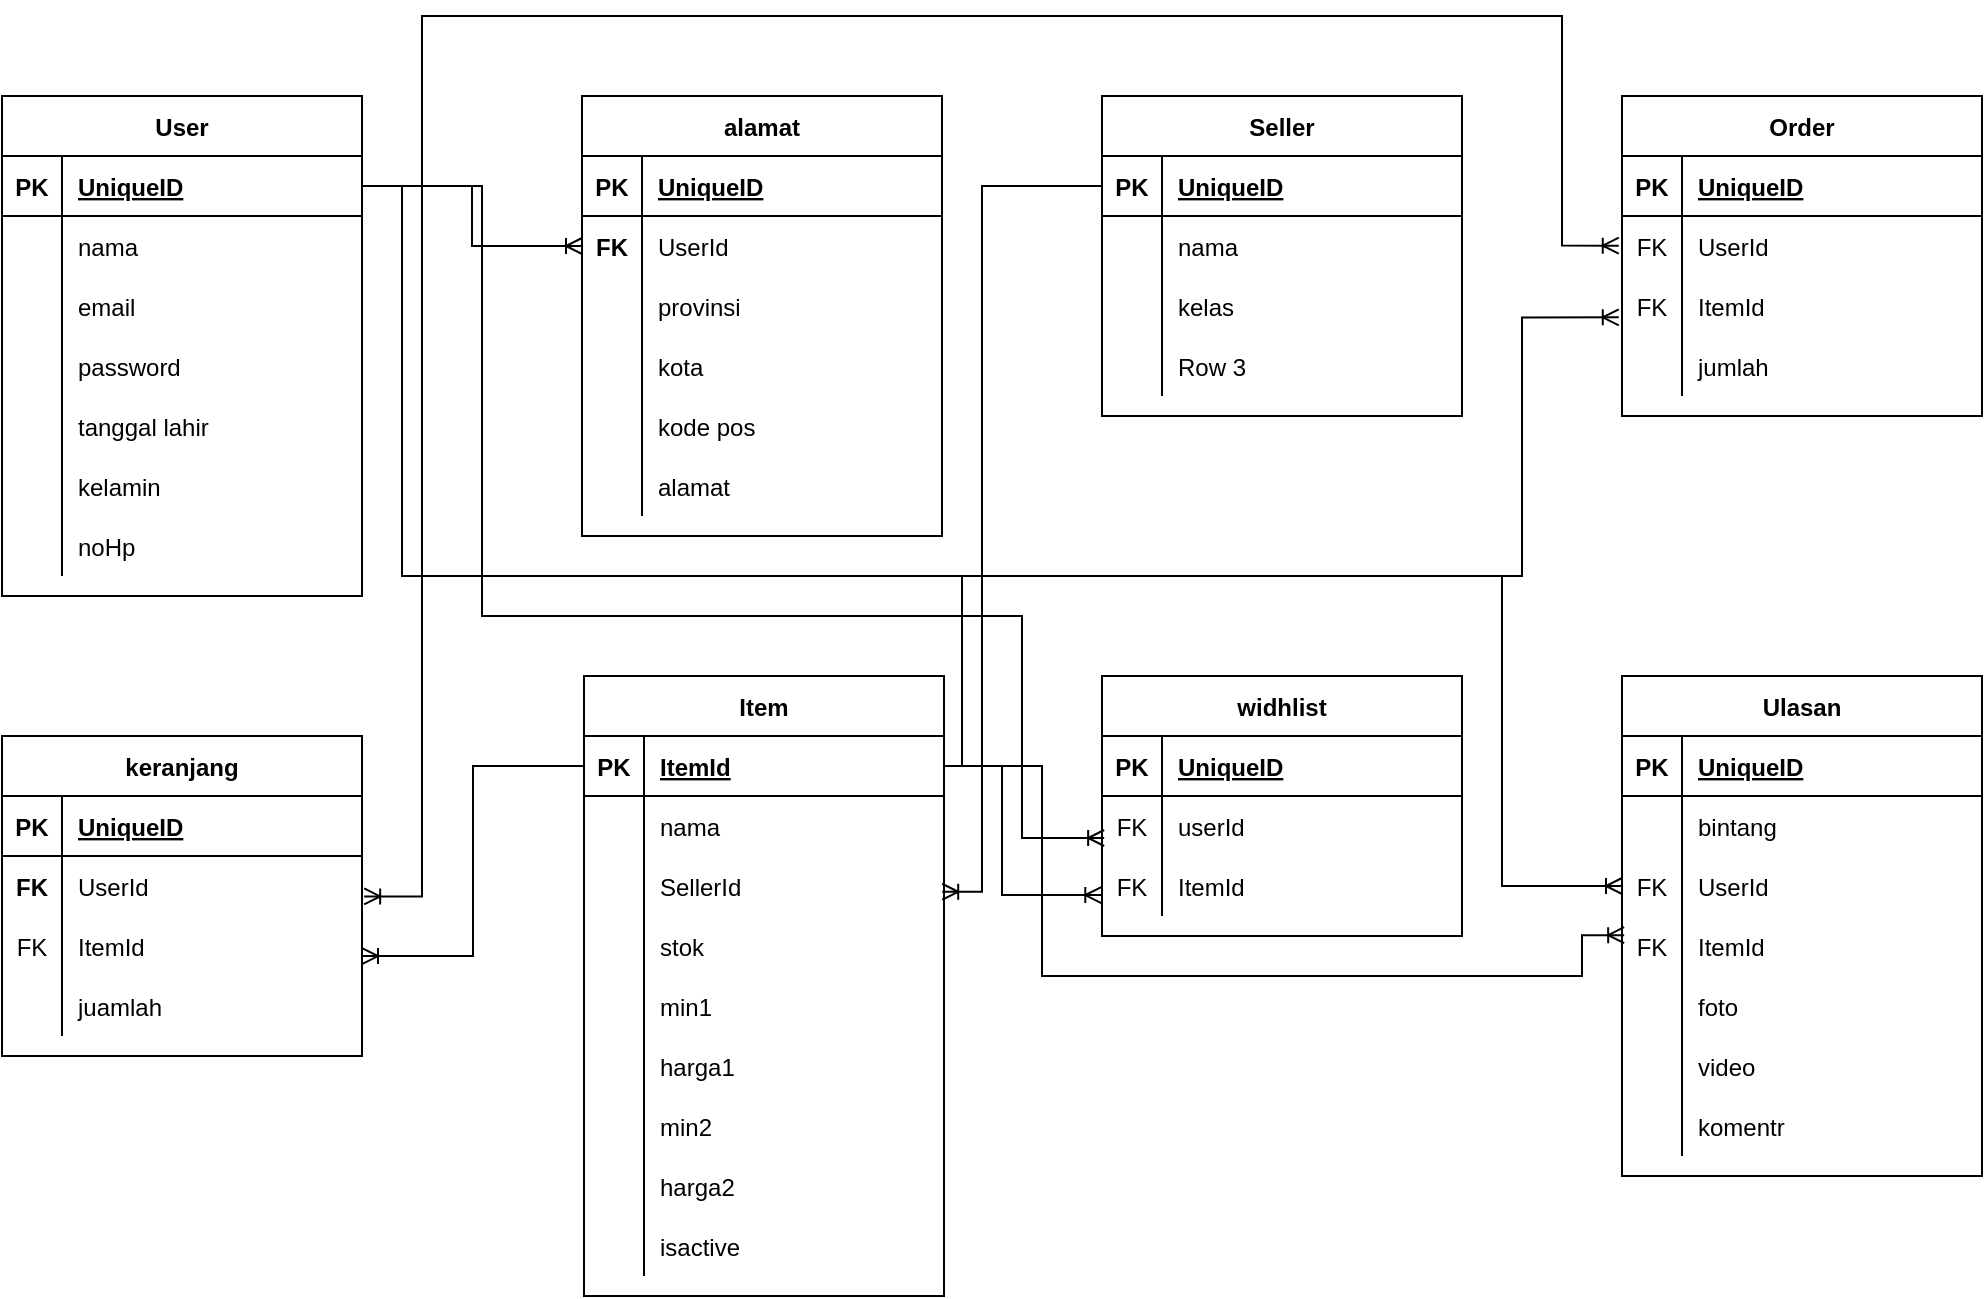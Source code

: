 <mxfile version="20.3.0" type="device"><diagram id="0Sbf7Yeo-LTjAAOdyFxL" name="erd"><mxGraphModel dx="362" dy="227" grid="1" gridSize="10" guides="1" tooltips="1" connect="1" arrows="1" fold="1" page="1" pageScale="1" pageWidth="850" pageHeight="1100" math="0" shadow="0"><root><mxCell id="0"/><mxCell id="1" parent="0"/><mxCell id="ZGjR-Utl1xw147DLXbW1-1" value="User" style="shape=table;startSize=30;container=1;collapsible=1;childLayout=tableLayout;fixedRows=1;rowLines=0;fontStyle=1;align=center;resizeLast=1;" vertex="1" parent="1"><mxGeometry x="150" y="130" width="180" height="250" as="geometry"/></mxCell><mxCell id="ZGjR-Utl1xw147DLXbW1-2" value="" style="shape=tableRow;horizontal=0;startSize=0;swimlaneHead=0;swimlaneBody=0;fillColor=none;collapsible=0;dropTarget=0;points=[[0,0.5],[1,0.5]];portConstraint=eastwest;top=0;left=0;right=0;bottom=1;" vertex="1" parent="ZGjR-Utl1xw147DLXbW1-1"><mxGeometry y="30" width="180" height="30" as="geometry"/></mxCell><mxCell id="ZGjR-Utl1xw147DLXbW1-3" value="PK" style="shape=partialRectangle;connectable=0;fillColor=none;top=0;left=0;bottom=0;right=0;fontStyle=1;overflow=hidden;" vertex="1" parent="ZGjR-Utl1xw147DLXbW1-2"><mxGeometry width="30" height="30" as="geometry"><mxRectangle width="30" height="30" as="alternateBounds"/></mxGeometry></mxCell><mxCell id="ZGjR-Utl1xw147DLXbW1-4" value="UniqueID" style="shape=partialRectangle;connectable=0;fillColor=none;top=0;left=0;bottom=0;right=0;align=left;spacingLeft=6;fontStyle=5;overflow=hidden;" vertex="1" parent="ZGjR-Utl1xw147DLXbW1-2"><mxGeometry x="30" width="150" height="30" as="geometry"><mxRectangle width="150" height="30" as="alternateBounds"/></mxGeometry></mxCell><mxCell id="ZGjR-Utl1xw147DLXbW1-5" value="" style="shape=tableRow;horizontal=0;startSize=0;swimlaneHead=0;swimlaneBody=0;fillColor=none;collapsible=0;dropTarget=0;points=[[0,0.5],[1,0.5]];portConstraint=eastwest;top=0;left=0;right=0;bottom=0;" vertex="1" parent="ZGjR-Utl1xw147DLXbW1-1"><mxGeometry y="60" width="180" height="30" as="geometry"/></mxCell><mxCell id="ZGjR-Utl1xw147DLXbW1-6" value="" style="shape=partialRectangle;connectable=0;fillColor=none;top=0;left=0;bottom=0;right=0;editable=1;overflow=hidden;" vertex="1" parent="ZGjR-Utl1xw147DLXbW1-5"><mxGeometry width="30" height="30" as="geometry"><mxRectangle width="30" height="30" as="alternateBounds"/></mxGeometry></mxCell><mxCell id="ZGjR-Utl1xw147DLXbW1-7" value="nama" style="shape=partialRectangle;connectable=0;fillColor=none;top=0;left=0;bottom=0;right=0;align=left;spacingLeft=6;overflow=hidden;" vertex="1" parent="ZGjR-Utl1xw147DLXbW1-5"><mxGeometry x="30" width="150" height="30" as="geometry"><mxRectangle width="150" height="30" as="alternateBounds"/></mxGeometry></mxCell><mxCell id="ZGjR-Utl1xw147DLXbW1-8" value="" style="shape=tableRow;horizontal=0;startSize=0;swimlaneHead=0;swimlaneBody=0;fillColor=none;collapsible=0;dropTarget=0;points=[[0,0.5],[1,0.5]];portConstraint=eastwest;top=0;left=0;right=0;bottom=0;" vertex="1" parent="ZGjR-Utl1xw147DLXbW1-1"><mxGeometry y="90" width="180" height="30" as="geometry"/></mxCell><mxCell id="ZGjR-Utl1xw147DLXbW1-9" value="" style="shape=partialRectangle;connectable=0;fillColor=none;top=0;left=0;bottom=0;right=0;editable=1;overflow=hidden;" vertex="1" parent="ZGjR-Utl1xw147DLXbW1-8"><mxGeometry width="30" height="30" as="geometry"><mxRectangle width="30" height="30" as="alternateBounds"/></mxGeometry></mxCell><mxCell id="ZGjR-Utl1xw147DLXbW1-10" value="email" style="shape=partialRectangle;connectable=0;fillColor=none;top=0;left=0;bottom=0;right=0;align=left;spacingLeft=6;overflow=hidden;" vertex="1" parent="ZGjR-Utl1xw147DLXbW1-8"><mxGeometry x="30" width="150" height="30" as="geometry"><mxRectangle width="150" height="30" as="alternateBounds"/></mxGeometry></mxCell><mxCell id="ZGjR-Utl1xw147DLXbW1-11" value="" style="shape=tableRow;horizontal=0;startSize=0;swimlaneHead=0;swimlaneBody=0;fillColor=none;collapsible=0;dropTarget=0;points=[[0,0.5],[1,0.5]];portConstraint=eastwest;top=0;left=0;right=0;bottom=0;" vertex="1" parent="ZGjR-Utl1xw147DLXbW1-1"><mxGeometry y="120" width="180" height="30" as="geometry"/></mxCell><mxCell id="ZGjR-Utl1xw147DLXbW1-12" value="" style="shape=partialRectangle;connectable=0;fillColor=none;top=0;left=0;bottom=0;right=0;editable=1;overflow=hidden;" vertex="1" parent="ZGjR-Utl1xw147DLXbW1-11"><mxGeometry width="30" height="30" as="geometry"><mxRectangle width="30" height="30" as="alternateBounds"/></mxGeometry></mxCell><mxCell id="ZGjR-Utl1xw147DLXbW1-13" value="password" style="shape=partialRectangle;connectable=0;fillColor=none;top=0;left=0;bottom=0;right=0;align=left;spacingLeft=6;overflow=hidden;" vertex="1" parent="ZGjR-Utl1xw147DLXbW1-11"><mxGeometry x="30" width="150" height="30" as="geometry"><mxRectangle width="150" height="30" as="alternateBounds"/></mxGeometry></mxCell><mxCell id="ZGjR-Utl1xw147DLXbW1-18" value="" style="shape=tableRow;horizontal=0;startSize=0;swimlaneHead=0;swimlaneBody=0;fillColor=none;collapsible=0;dropTarget=0;points=[[0,0.5],[1,0.5]];portConstraint=eastwest;top=0;left=0;right=0;bottom=0;" vertex="1" parent="ZGjR-Utl1xw147DLXbW1-1"><mxGeometry y="150" width="180" height="30" as="geometry"/></mxCell><mxCell id="ZGjR-Utl1xw147DLXbW1-19" value="" style="shape=partialRectangle;connectable=0;fillColor=none;top=0;left=0;bottom=0;right=0;editable=1;overflow=hidden;" vertex="1" parent="ZGjR-Utl1xw147DLXbW1-18"><mxGeometry width="30" height="30" as="geometry"><mxRectangle width="30" height="30" as="alternateBounds"/></mxGeometry></mxCell><mxCell id="ZGjR-Utl1xw147DLXbW1-20" value="tanggal lahir" style="shape=partialRectangle;connectable=0;fillColor=none;top=0;left=0;bottom=0;right=0;align=left;spacingLeft=6;overflow=hidden;" vertex="1" parent="ZGjR-Utl1xw147DLXbW1-18"><mxGeometry x="30" width="150" height="30" as="geometry"><mxRectangle width="150" height="30" as="alternateBounds"/></mxGeometry></mxCell><mxCell id="ZGjR-Utl1xw147DLXbW1-33" value="" style="shape=tableRow;horizontal=0;startSize=0;swimlaneHead=0;swimlaneBody=0;fillColor=none;collapsible=0;dropTarget=0;points=[[0,0.5],[1,0.5]];portConstraint=eastwest;top=0;left=0;right=0;bottom=0;" vertex="1" parent="ZGjR-Utl1xw147DLXbW1-1"><mxGeometry y="180" width="180" height="30" as="geometry"/></mxCell><mxCell id="ZGjR-Utl1xw147DLXbW1-34" value="" style="shape=partialRectangle;connectable=0;fillColor=none;top=0;left=0;bottom=0;right=0;editable=1;overflow=hidden;" vertex="1" parent="ZGjR-Utl1xw147DLXbW1-33"><mxGeometry width="30" height="30" as="geometry"><mxRectangle width="30" height="30" as="alternateBounds"/></mxGeometry></mxCell><mxCell id="ZGjR-Utl1xw147DLXbW1-35" value="kelamin" style="shape=partialRectangle;connectable=0;fillColor=none;top=0;left=0;bottom=0;right=0;align=left;spacingLeft=6;overflow=hidden;" vertex="1" parent="ZGjR-Utl1xw147DLXbW1-33"><mxGeometry x="30" width="150" height="30" as="geometry"><mxRectangle width="150" height="30" as="alternateBounds"/></mxGeometry></mxCell><mxCell id="ZGjR-Utl1xw147DLXbW1-36" value="" style="shape=tableRow;horizontal=0;startSize=0;swimlaneHead=0;swimlaneBody=0;fillColor=none;collapsible=0;dropTarget=0;points=[[0,0.5],[1,0.5]];portConstraint=eastwest;top=0;left=0;right=0;bottom=0;" vertex="1" parent="ZGjR-Utl1xw147DLXbW1-1"><mxGeometry y="210" width="180" height="30" as="geometry"/></mxCell><mxCell id="ZGjR-Utl1xw147DLXbW1-37" value="" style="shape=partialRectangle;connectable=0;fillColor=none;top=0;left=0;bottom=0;right=0;editable=1;overflow=hidden;" vertex="1" parent="ZGjR-Utl1xw147DLXbW1-36"><mxGeometry width="30" height="30" as="geometry"><mxRectangle width="30" height="30" as="alternateBounds"/></mxGeometry></mxCell><mxCell id="ZGjR-Utl1xw147DLXbW1-38" value="noHp" style="shape=partialRectangle;connectable=0;fillColor=none;top=0;left=0;bottom=0;right=0;align=left;spacingLeft=6;overflow=hidden;" vertex="1" parent="ZGjR-Utl1xw147DLXbW1-36"><mxGeometry x="30" width="150" height="30" as="geometry"><mxRectangle width="150" height="30" as="alternateBounds"/></mxGeometry></mxCell><mxCell id="ZGjR-Utl1xw147DLXbW1-39" value="alamat" style="shape=table;startSize=30;container=1;collapsible=1;childLayout=tableLayout;fixedRows=1;rowLines=0;fontStyle=1;align=center;resizeLast=1;" vertex="1" parent="1"><mxGeometry x="440" y="130" width="180" height="220" as="geometry"/></mxCell><mxCell id="ZGjR-Utl1xw147DLXbW1-40" value="" style="shape=tableRow;horizontal=0;startSize=0;swimlaneHead=0;swimlaneBody=0;fillColor=none;collapsible=0;dropTarget=0;points=[[0,0.5],[1,0.5]];portConstraint=eastwest;top=0;left=0;right=0;bottom=1;" vertex="1" parent="ZGjR-Utl1xw147DLXbW1-39"><mxGeometry y="30" width="180" height="30" as="geometry"/></mxCell><mxCell id="ZGjR-Utl1xw147DLXbW1-41" value="PK" style="shape=partialRectangle;connectable=0;fillColor=none;top=0;left=0;bottom=0;right=0;fontStyle=1;overflow=hidden;" vertex="1" parent="ZGjR-Utl1xw147DLXbW1-40"><mxGeometry width="30" height="30" as="geometry"><mxRectangle width="30" height="30" as="alternateBounds"/></mxGeometry></mxCell><mxCell id="ZGjR-Utl1xw147DLXbW1-42" value="UniqueID" style="shape=partialRectangle;connectable=0;fillColor=none;top=0;left=0;bottom=0;right=0;align=left;spacingLeft=6;fontStyle=5;overflow=hidden;" vertex="1" parent="ZGjR-Utl1xw147DLXbW1-40"><mxGeometry x="30" width="150" height="30" as="geometry"><mxRectangle width="150" height="30" as="alternateBounds"/></mxGeometry></mxCell><mxCell id="ZGjR-Utl1xw147DLXbW1-43" value="" style="shape=tableRow;horizontal=0;startSize=0;swimlaneHead=0;swimlaneBody=0;fillColor=none;collapsible=0;dropTarget=0;points=[[0,0.5],[1,0.5]];portConstraint=eastwest;top=0;left=0;right=0;bottom=0;" vertex="1" parent="ZGjR-Utl1xw147DLXbW1-39"><mxGeometry y="60" width="180" height="30" as="geometry"/></mxCell><mxCell id="ZGjR-Utl1xw147DLXbW1-44" value="FK" style="shape=partialRectangle;connectable=0;fillColor=none;top=0;left=0;bottom=0;right=0;editable=1;overflow=hidden;fontStyle=1" vertex="1" parent="ZGjR-Utl1xw147DLXbW1-43"><mxGeometry width="30" height="30" as="geometry"><mxRectangle width="30" height="30" as="alternateBounds"/></mxGeometry></mxCell><mxCell id="ZGjR-Utl1xw147DLXbW1-45" value="UserId" style="shape=partialRectangle;connectable=0;fillColor=none;top=0;left=0;bottom=0;right=0;align=left;spacingLeft=6;overflow=hidden;" vertex="1" parent="ZGjR-Utl1xw147DLXbW1-43"><mxGeometry x="30" width="150" height="30" as="geometry"><mxRectangle width="150" height="30" as="alternateBounds"/></mxGeometry></mxCell><mxCell id="ZGjR-Utl1xw147DLXbW1-46" value="" style="shape=tableRow;horizontal=0;startSize=0;swimlaneHead=0;swimlaneBody=0;fillColor=none;collapsible=0;dropTarget=0;points=[[0,0.5],[1,0.5]];portConstraint=eastwest;top=0;left=0;right=0;bottom=0;" vertex="1" parent="ZGjR-Utl1xw147DLXbW1-39"><mxGeometry y="90" width="180" height="30" as="geometry"/></mxCell><mxCell id="ZGjR-Utl1xw147DLXbW1-47" value="" style="shape=partialRectangle;connectable=0;fillColor=none;top=0;left=0;bottom=0;right=0;editable=1;overflow=hidden;" vertex="1" parent="ZGjR-Utl1xw147DLXbW1-46"><mxGeometry width="30" height="30" as="geometry"><mxRectangle width="30" height="30" as="alternateBounds"/></mxGeometry></mxCell><mxCell id="ZGjR-Utl1xw147DLXbW1-48" value="provinsi" style="shape=partialRectangle;connectable=0;fillColor=none;top=0;left=0;bottom=0;right=0;align=left;spacingLeft=6;overflow=hidden;" vertex="1" parent="ZGjR-Utl1xw147DLXbW1-46"><mxGeometry x="30" width="150" height="30" as="geometry"><mxRectangle width="150" height="30" as="alternateBounds"/></mxGeometry></mxCell><mxCell id="ZGjR-Utl1xw147DLXbW1-49" value="" style="shape=tableRow;horizontal=0;startSize=0;swimlaneHead=0;swimlaneBody=0;fillColor=none;collapsible=0;dropTarget=0;points=[[0,0.5],[1,0.5]];portConstraint=eastwest;top=0;left=0;right=0;bottom=0;" vertex="1" parent="ZGjR-Utl1xw147DLXbW1-39"><mxGeometry y="120" width="180" height="30" as="geometry"/></mxCell><mxCell id="ZGjR-Utl1xw147DLXbW1-50" value="" style="shape=partialRectangle;connectable=0;fillColor=none;top=0;left=0;bottom=0;right=0;editable=1;overflow=hidden;" vertex="1" parent="ZGjR-Utl1xw147DLXbW1-49"><mxGeometry width="30" height="30" as="geometry"><mxRectangle width="30" height="30" as="alternateBounds"/></mxGeometry></mxCell><mxCell id="ZGjR-Utl1xw147DLXbW1-51" value="kota" style="shape=partialRectangle;connectable=0;fillColor=none;top=0;left=0;bottom=0;right=0;align=left;spacingLeft=6;overflow=hidden;" vertex="1" parent="ZGjR-Utl1xw147DLXbW1-49"><mxGeometry x="30" width="150" height="30" as="geometry"><mxRectangle width="150" height="30" as="alternateBounds"/></mxGeometry></mxCell><mxCell id="ZGjR-Utl1xw147DLXbW1-66" value="" style="shape=tableRow;horizontal=0;startSize=0;swimlaneHead=0;swimlaneBody=0;fillColor=none;collapsible=0;dropTarget=0;points=[[0,0.5],[1,0.5]];portConstraint=eastwest;top=0;left=0;right=0;bottom=0;" vertex="1" parent="ZGjR-Utl1xw147DLXbW1-39"><mxGeometry y="150" width="180" height="30" as="geometry"/></mxCell><mxCell id="ZGjR-Utl1xw147DLXbW1-67" value="" style="shape=partialRectangle;connectable=0;fillColor=none;top=0;left=0;bottom=0;right=0;editable=1;overflow=hidden;" vertex="1" parent="ZGjR-Utl1xw147DLXbW1-66"><mxGeometry width="30" height="30" as="geometry"><mxRectangle width="30" height="30" as="alternateBounds"/></mxGeometry></mxCell><mxCell id="ZGjR-Utl1xw147DLXbW1-68" value="kode pos" style="shape=partialRectangle;connectable=0;fillColor=none;top=0;left=0;bottom=0;right=0;align=left;spacingLeft=6;overflow=hidden;" vertex="1" parent="ZGjR-Utl1xw147DLXbW1-66"><mxGeometry x="30" width="150" height="30" as="geometry"><mxRectangle width="150" height="30" as="alternateBounds"/></mxGeometry></mxCell><mxCell id="ZGjR-Utl1xw147DLXbW1-69" value="" style="shape=tableRow;horizontal=0;startSize=0;swimlaneHead=0;swimlaneBody=0;fillColor=none;collapsible=0;dropTarget=0;points=[[0,0.5],[1,0.5]];portConstraint=eastwest;top=0;left=0;right=0;bottom=0;" vertex="1" parent="ZGjR-Utl1xw147DLXbW1-39"><mxGeometry y="180" width="180" height="30" as="geometry"/></mxCell><mxCell id="ZGjR-Utl1xw147DLXbW1-70" value="" style="shape=partialRectangle;connectable=0;fillColor=none;top=0;left=0;bottom=0;right=0;editable=1;overflow=hidden;" vertex="1" parent="ZGjR-Utl1xw147DLXbW1-69"><mxGeometry width="30" height="30" as="geometry"><mxRectangle width="30" height="30" as="alternateBounds"/></mxGeometry></mxCell><mxCell id="ZGjR-Utl1xw147DLXbW1-71" value="alamat" style="shape=partialRectangle;connectable=0;fillColor=none;top=0;left=0;bottom=0;right=0;align=left;spacingLeft=6;overflow=hidden;" vertex="1" parent="ZGjR-Utl1xw147DLXbW1-69"><mxGeometry x="30" width="150" height="30" as="geometry"><mxRectangle width="150" height="30" as="alternateBounds"/></mxGeometry></mxCell><mxCell id="ZGjR-Utl1xw147DLXbW1-52" style="edgeStyle=orthogonalEdgeStyle;rounded=0;orthogonalLoop=1;jettySize=auto;html=1;entryX=0;entryY=0.5;entryDx=0;entryDy=0;endArrow=ERoneToMany;endFill=0;" edge="1" parent="1" source="ZGjR-Utl1xw147DLXbW1-2" target="ZGjR-Utl1xw147DLXbW1-43"><mxGeometry relative="1" as="geometry"/></mxCell><mxCell id="ZGjR-Utl1xw147DLXbW1-72" value="keranjang" style="shape=table;startSize=30;container=1;collapsible=1;childLayout=tableLayout;fixedRows=1;rowLines=0;fontStyle=1;align=center;resizeLast=1;" vertex="1" parent="1"><mxGeometry x="150" y="450" width="180" height="160" as="geometry"/></mxCell><mxCell id="ZGjR-Utl1xw147DLXbW1-73" value="" style="shape=tableRow;horizontal=0;startSize=0;swimlaneHead=0;swimlaneBody=0;fillColor=none;collapsible=0;dropTarget=0;points=[[0,0.5],[1,0.5]];portConstraint=eastwest;top=0;left=0;right=0;bottom=1;" vertex="1" parent="ZGjR-Utl1xw147DLXbW1-72"><mxGeometry y="30" width="180" height="30" as="geometry"/></mxCell><mxCell id="ZGjR-Utl1xw147DLXbW1-74" value="PK" style="shape=partialRectangle;connectable=0;fillColor=none;top=0;left=0;bottom=0;right=0;fontStyle=1;overflow=hidden;" vertex="1" parent="ZGjR-Utl1xw147DLXbW1-73"><mxGeometry width="30" height="30" as="geometry"><mxRectangle width="30" height="30" as="alternateBounds"/></mxGeometry></mxCell><mxCell id="ZGjR-Utl1xw147DLXbW1-75" value="UniqueID" style="shape=partialRectangle;connectable=0;fillColor=none;top=0;left=0;bottom=0;right=0;align=left;spacingLeft=6;fontStyle=5;overflow=hidden;" vertex="1" parent="ZGjR-Utl1xw147DLXbW1-73"><mxGeometry x="30" width="150" height="30" as="geometry"><mxRectangle width="150" height="30" as="alternateBounds"/></mxGeometry></mxCell><mxCell id="ZGjR-Utl1xw147DLXbW1-76" value="" style="shape=tableRow;horizontal=0;startSize=0;swimlaneHead=0;swimlaneBody=0;fillColor=none;collapsible=0;dropTarget=0;points=[[0,0.5],[1,0.5]];portConstraint=eastwest;top=0;left=0;right=0;bottom=0;" vertex="1" parent="ZGjR-Utl1xw147DLXbW1-72"><mxGeometry y="60" width="180" height="30" as="geometry"/></mxCell><mxCell id="ZGjR-Utl1xw147DLXbW1-77" value="FK" style="shape=partialRectangle;connectable=0;fillColor=none;top=0;left=0;bottom=0;right=0;editable=1;overflow=hidden;fontStyle=1" vertex="1" parent="ZGjR-Utl1xw147DLXbW1-76"><mxGeometry width="30" height="30" as="geometry"><mxRectangle width="30" height="30" as="alternateBounds"/></mxGeometry></mxCell><mxCell id="ZGjR-Utl1xw147DLXbW1-78" value="UserId" style="shape=partialRectangle;connectable=0;fillColor=none;top=0;left=0;bottom=0;right=0;align=left;spacingLeft=6;overflow=hidden;" vertex="1" parent="ZGjR-Utl1xw147DLXbW1-76"><mxGeometry x="30" width="150" height="30" as="geometry"><mxRectangle width="150" height="30" as="alternateBounds"/></mxGeometry></mxCell><mxCell id="ZGjR-Utl1xw147DLXbW1-79" value="" style="shape=tableRow;horizontal=0;startSize=0;swimlaneHead=0;swimlaneBody=0;fillColor=none;collapsible=0;dropTarget=0;points=[[0,0.5],[1,0.5]];portConstraint=eastwest;top=0;left=0;right=0;bottom=0;" vertex="1" parent="ZGjR-Utl1xw147DLXbW1-72"><mxGeometry y="90" width="180" height="30" as="geometry"/></mxCell><mxCell id="ZGjR-Utl1xw147DLXbW1-80" value="FK" style="shape=partialRectangle;connectable=0;fillColor=none;top=0;left=0;bottom=0;right=0;editable=1;overflow=hidden;" vertex="1" parent="ZGjR-Utl1xw147DLXbW1-79"><mxGeometry width="30" height="30" as="geometry"><mxRectangle width="30" height="30" as="alternateBounds"/></mxGeometry></mxCell><mxCell id="ZGjR-Utl1xw147DLXbW1-81" value="ItemId" style="shape=partialRectangle;connectable=0;fillColor=none;top=0;left=0;bottom=0;right=0;align=left;spacingLeft=6;overflow=hidden;" vertex="1" parent="ZGjR-Utl1xw147DLXbW1-79"><mxGeometry x="30" width="150" height="30" as="geometry"><mxRectangle width="150" height="30" as="alternateBounds"/></mxGeometry></mxCell><mxCell id="ZGjR-Utl1xw147DLXbW1-82" value="" style="shape=tableRow;horizontal=0;startSize=0;swimlaneHead=0;swimlaneBody=0;fillColor=none;collapsible=0;dropTarget=0;points=[[0,0.5],[1,0.5]];portConstraint=eastwest;top=0;left=0;right=0;bottom=0;" vertex="1" parent="ZGjR-Utl1xw147DLXbW1-72"><mxGeometry y="120" width="180" height="30" as="geometry"/></mxCell><mxCell id="ZGjR-Utl1xw147DLXbW1-83" value="" style="shape=partialRectangle;connectable=0;fillColor=none;top=0;left=0;bottom=0;right=0;editable=1;overflow=hidden;" vertex="1" parent="ZGjR-Utl1xw147DLXbW1-82"><mxGeometry width="30" height="30" as="geometry"><mxRectangle width="30" height="30" as="alternateBounds"/></mxGeometry></mxCell><mxCell id="ZGjR-Utl1xw147DLXbW1-84" value="juamlah" style="shape=partialRectangle;connectable=0;fillColor=none;top=0;left=0;bottom=0;right=0;align=left;spacingLeft=6;overflow=hidden;" vertex="1" parent="ZGjR-Utl1xw147DLXbW1-82"><mxGeometry x="30" width="150" height="30" as="geometry"><mxRectangle width="150" height="30" as="alternateBounds"/></mxGeometry></mxCell><mxCell id="ZGjR-Utl1xw147DLXbW1-85" style="edgeStyle=orthogonalEdgeStyle;rounded=0;orthogonalLoop=1;jettySize=auto;html=1;entryX=1.006;entryY=0.673;entryDx=0;entryDy=0;entryPerimeter=0;endArrow=ERoneToMany;endFill=0;" edge="1" parent="1" source="ZGjR-Utl1xw147DLXbW1-2" target="ZGjR-Utl1xw147DLXbW1-76"><mxGeometry relative="1" as="geometry"><Array as="points"><mxPoint x="360" y="175"/><mxPoint x="360" y="530"/></Array></mxGeometry></mxCell><mxCell id="ZGjR-Utl1xw147DLXbW1-87" value="Item" style="shape=table;startSize=30;container=1;collapsible=1;childLayout=tableLayout;fixedRows=1;rowLines=0;fontStyle=1;align=center;resizeLast=1;" vertex="1" parent="1"><mxGeometry x="441" y="420" width="180" height="310" as="geometry"/></mxCell><mxCell id="ZGjR-Utl1xw147DLXbW1-88" value="" style="shape=tableRow;horizontal=0;startSize=0;swimlaneHead=0;swimlaneBody=0;fillColor=none;collapsible=0;dropTarget=0;points=[[0,0.5],[1,0.5]];portConstraint=eastwest;top=0;left=0;right=0;bottom=1;" vertex="1" parent="ZGjR-Utl1xw147DLXbW1-87"><mxGeometry y="30" width="180" height="30" as="geometry"/></mxCell><mxCell id="ZGjR-Utl1xw147DLXbW1-89" value="PK" style="shape=partialRectangle;connectable=0;fillColor=none;top=0;left=0;bottom=0;right=0;fontStyle=1;overflow=hidden;" vertex="1" parent="ZGjR-Utl1xw147DLXbW1-88"><mxGeometry width="30" height="30" as="geometry"><mxRectangle width="30" height="30" as="alternateBounds"/></mxGeometry></mxCell><mxCell id="ZGjR-Utl1xw147DLXbW1-90" value="ItemId" style="shape=partialRectangle;connectable=0;fillColor=none;top=0;left=0;bottom=0;right=0;align=left;spacingLeft=6;fontStyle=5;overflow=hidden;" vertex="1" parent="ZGjR-Utl1xw147DLXbW1-88"><mxGeometry x="30" width="150" height="30" as="geometry"><mxRectangle width="150" height="30" as="alternateBounds"/></mxGeometry></mxCell><mxCell id="ZGjR-Utl1xw147DLXbW1-91" value="" style="shape=tableRow;horizontal=0;startSize=0;swimlaneHead=0;swimlaneBody=0;fillColor=none;collapsible=0;dropTarget=0;points=[[0,0.5],[1,0.5]];portConstraint=eastwest;top=0;left=0;right=0;bottom=0;" vertex="1" parent="ZGjR-Utl1xw147DLXbW1-87"><mxGeometry y="60" width="180" height="30" as="geometry"/></mxCell><mxCell id="ZGjR-Utl1xw147DLXbW1-92" value="" style="shape=partialRectangle;connectable=0;fillColor=none;top=0;left=0;bottom=0;right=0;editable=1;overflow=hidden;" vertex="1" parent="ZGjR-Utl1xw147DLXbW1-91"><mxGeometry width="30" height="30" as="geometry"><mxRectangle width="30" height="30" as="alternateBounds"/></mxGeometry></mxCell><mxCell id="ZGjR-Utl1xw147DLXbW1-93" value="nama" style="shape=partialRectangle;connectable=0;fillColor=none;top=0;left=0;bottom=0;right=0;align=left;spacingLeft=6;overflow=hidden;" vertex="1" parent="ZGjR-Utl1xw147DLXbW1-91"><mxGeometry x="30" width="150" height="30" as="geometry"><mxRectangle width="150" height="30" as="alternateBounds"/></mxGeometry></mxCell><mxCell id="ZGjR-Utl1xw147DLXbW1-158" value="" style="shape=tableRow;horizontal=0;startSize=0;swimlaneHead=0;swimlaneBody=0;fillColor=none;collapsible=0;dropTarget=0;points=[[0,0.5],[1,0.5]];portConstraint=eastwest;top=0;left=0;right=0;bottom=0;" vertex="1" parent="ZGjR-Utl1xw147DLXbW1-87"><mxGeometry y="90" width="180" height="30" as="geometry"/></mxCell><mxCell id="ZGjR-Utl1xw147DLXbW1-159" value="" style="shape=partialRectangle;connectable=0;fillColor=none;top=0;left=0;bottom=0;right=0;editable=1;overflow=hidden;" vertex="1" parent="ZGjR-Utl1xw147DLXbW1-158"><mxGeometry width="30" height="30" as="geometry"><mxRectangle width="30" height="30" as="alternateBounds"/></mxGeometry></mxCell><mxCell id="ZGjR-Utl1xw147DLXbW1-160" value="SellerId" style="shape=partialRectangle;connectable=0;fillColor=none;top=0;left=0;bottom=0;right=0;align=left;spacingLeft=6;overflow=hidden;" vertex="1" parent="ZGjR-Utl1xw147DLXbW1-158"><mxGeometry x="30" width="150" height="30" as="geometry"><mxRectangle width="150" height="30" as="alternateBounds"/></mxGeometry></mxCell><mxCell id="ZGjR-Utl1xw147DLXbW1-94" value="" style="shape=tableRow;horizontal=0;startSize=0;swimlaneHead=0;swimlaneBody=0;fillColor=none;collapsible=0;dropTarget=0;points=[[0,0.5],[1,0.5]];portConstraint=eastwest;top=0;left=0;right=0;bottom=0;" vertex="1" parent="ZGjR-Utl1xw147DLXbW1-87"><mxGeometry y="120" width="180" height="30" as="geometry"/></mxCell><mxCell id="ZGjR-Utl1xw147DLXbW1-95" value="" style="shape=partialRectangle;connectable=0;fillColor=none;top=0;left=0;bottom=0;right=0;editable=1;overflow=hidden;" vertex="1" parent="ZGjR-Utl1xw147DLXbW1-94"><mxGeometry width="30" height="30" as="geometry"><mxRectangle width="30" height="30" as="alternateBounds"/></mxGeometry></mxCell><mxCell id="ZGjR-Utl1xw147DLXbW1-96" value="stok" style="shape=partialRectangle;connectable=0;fillColor=none;top=0;left=0;bottom=0;right=0;align=left;spacingLeft=6;overflow=hidden;" vertex="1" parent="ZGjR-Utl1xw147DLXbW1-94"><mxGeometry x="30" width="150" height="30" as="geometry"><mxRectangle width="150" height="30" as="alternateBounds"/></mxGeometry></mxCell><mxCell id="ZGjR-Utl1xw147DLXbW1-97" value="" style="shape=tableRow;horizontal=0;startSize=0;swimlaneHead=0;swimlaneBody=0;fillColor=none;collapsible=0;dropTarget=0;points=[[0,0.5],[1,0.5]];portConstraint=eastwest;top=0;left=0;right=0;bottom=0;" vertex="1" parent="ZGjR-Utl1xw147DLXbW1-87"><mxGeometry y="150" width="180" height="30" as="geometry"/></mxCell><mxCell id="ZGjR-Utl1xw147DLXbW1-98" value="" style="shape=partialRectangle;connectable=0;fillColor=none;top=0;left=0;bottom=0;right=0;editable=1;overflow=hidden;" vertex="1" parent="ZGjR-Utl1xw147DLXbW1-97"><mxGeometry width="30" height="30" as="geometry"><mxRectangle width="30" height="30" as="alternateBounds"/></mxGeometry></mxCell><mxCell id="ZGjR-Utl1xw147DLXbW1-99" value="min1" style="shape=partialRectangle;connectable=0;fillColor=none;top=0;left=0;bottom=0;right=0;align=left;spacingLeft=6;overflow=hidden;" vertex="1" parent="ZGjR-Utl1xw147DLXbW1-97"><mxGeometry x="30" width="150" height="30" as="geometry"><mxRectangle width="150" height="30" as="alternateBounds"/></mxGeometry></mxCell><mxCell id="ZGjR-Utl1xw147DLXbW1-100" value="" style="shape=tableRow;horizontal=0;startSize=0;swimlaneHead=0;swimlaneBody=0;fillColor=none;collapsible=0;dropTarget=0;points=[[0,0.5],[1,0.5]];portConstraint=eastwest;top=0;left=0;right=0;bottom=0;" vertex="1" parent="ZGjR-Utl1xw147DLXbW1-87"><mxGeometry y="180" width="180" height="30" as="geometry"/></mxCell><mxCell id="ZGjR-Utl1xw147DLXbW1-101" value="" style="shape=partialRectangle;connectable=0;fillColor=none;top=0;left=0;bottom=0;right=0;editable=1;overflow=hidden;" vertex="1" parent="ZGjR-Utl1xw147DLXbW1-100"><mxGeometry width="30" height="30" as="geometry"><mxRectangle width="30" height="30" as="alternateBounds"/></mxGeometry></mxCell><mxCell id="ZGjR-Utl1xw147DLXbW1-102" value="harga1" style="shape=partialRectangle;connectable=0;fillColor=none;top=0;left=0;bottom=0;right=0;align=left;spacingLeft=6;overflow=hidden;" vertex="1" parent="ZGjR-Utl1xw147DLXbW1-100"><mxGeometry x="30" width="150" height="30" as="geometry"><mxRectangle width="150" height="30" as="alternateBounds"/></mxGeometry></mxCell><mxCell id="ZGjR-Utl1xw147DLXbW1-151" value="" style="shape=tableRow;horizontal=0;startSize=0;swimlaneHead=0;swimlaneBody=0;fillColor=none;collapsible=0;dropTarget=0;points=[[0,0.5],[1,0.5]];portConstraint=eastwest;top=0;left=0;right=0;bottom=0;" vertex="1" parent="ZGjR-Utl1xw147DLXbW1-87"><mxGeometry y="210" width="180" height="30" as="geometry"/></mxCell><mxCell id="ZGjR-Utl1xw147DLXbW1-152" value="" style="shape=partialRectangle;connectable=0;fillColor=none;top=0;left=0;bottom=0;right=0;editable=1;overflow=hidden;" vertex="1" parent="ZGjR-Utl1xw147DLXbW1-151"><mxGeometry width="30" height="30" as="geometry"><mxRectangle width="30" height="30" as="alternateBounds"/></mxGeometry></mxCell><mxCell id="ZGjR-Utl1xw147DLXbW1-153" value="min2" style="shape=partialRectangle;connectable=0;fillColor=none;top=0;left=0;bottom=0;right=0;align=left;spacingLeft=6;overflow=hidden;" vertex="1" parent="ZGjR-Utl1xw147DLXbW1-151"><mxGeometry x="30" width="150" height="30" as="geometry"><mxRectangle width="150" height="30" as="alternateBounds"/></mxGeometry></mxCell><mxCell id="ZGjR-Utl1xw147DLXbW1-154" value="" style="shape=tableRow;horizontal=0;startSize=0;swimlaneHead=0;swimlaneBody=0;fillColor=none;collapsible=0;dropTarget=0;points=[[0,0.5],[1,0.5]];portConstraint=eastwest;top=0;left=0;right=0;bottom=0;" vertex="1" parent="ZGjR-Utl1xw147DLXbW1-87"><mxGeometry y="240" width="180" height="30" as="geometry"/></mxCell><mxCell id="ZGjR-Utl1xw147DLXbW1-155" value="" style="shape=partialRectangle;connectable=0;fillColor=none;top=0;left=0;bottom=0;right=0;editable=1;overflow=hidden;" vertex="1" parent="ZGjR-Utl1xw147DLXbW1-154"><mxGeometry width="30" height="30" as="geometry"><mxRectangle width="30" height="30" as="alternateBounds"/></mxGeometry></mxCell><mxCell id="ZGjR-Utl1xw147DLXbW1-156" value="harga2" style="shape=partialRectangle;connectable=0;fillColor=none;top=0;left=0;bottom=0;right=0;align=left;spacingLeft=6;overflow=hidden;" vertex="1" parent="ZGjR-Utl1xw147DLXbW1-154"><mxGeometry x="30" width="150" height="30" as="geometry"><mxRectangle width="150" height="30" as="alternateBounds"/></mxGeometry></mxCell><mxCell id="ZGjR-Utl1xw147DLXbW1-190" value="" style="shape=tableRow;horizontal=0;startSize=0;swimlaneHead=0;swimlaneBody=0;fillColor=none;collapsible=0;dropTarget=0;points=[[0,0.5],[1,0.5]];portConstraint=eastwest;top=0;left=0;right=0;bottom=0;" vertex="1" parent="ZGjR-Utl1xw147DLXbW1-87"><mxGeometry y="270" width="180" height="30" as="geometry"/></mxCell><mxCell id="ZGjR-Utl1xw147DLXbW1-191" value="" style="shape=partialRectangle;connectable=0;fillColor=none;top=0;left=0;bottom=0;right=0;editable=1;overflow=hidden;" vertex="1" parent="ZGjR-Utl1xw147DLXbW1-190"><mxGeometry width="30" height="30" as="geometry"><mxRectangle width="30" height="30" as="alternateBounds"/></mxGeometry></mxCell><mxCell id="ZGjR-Utl1xw147DLXbW1-192" value="isactive" style="shape=partialRectangle;connectable=0;fillColor=none;top=0;left=0;bottom=0;right=0;align=left;spacingLeft=6;overflow=hidden;" vertex="1" parent="ZGjR-Utl1xw147DLXbW1-190"><mxGeometry x="30" width="150" height="30" as="geometry"><mxRectangle width="150" height="30" as="alternateBounds"/></mxGeometry></mxCell><mxCell id="ZGjR-Utl1xw147DLXbW1-157" style="edgeStyle=orthogonalEdgeStyle;rounded=0;orthogonalLoop=1;jettySize=auto;html=1;entryX=1;entryY=0.667;entryDx=0;entryDy=0;entryPerimeter=0;endArrow=ERoneToMany;endFill=0;" edge="1" parent="1" source="ZGjR-Utl1xw147DLXbW1-88" target="ZGjR-Utl1xw147DLXbW1-79"><mxGeometry relative="1" as="geometry"/></mxCell><mxCell id="ZGjR-Utl1xw147DLXbW1-161" value="Seller" style="shape=table;startSize=30;container=1;collapsible=1;childLayout=tableLayout;fixedRows=1;rowLines=0;fontStyle=1;align=center;resizeLast=1;" vertex="1" parent="1"><mxGeometry x="700" y="130" width="180" height="160" as="geometry"/></mxCell><mxCell id="ZGjR-Utl1xw147DLXbW1-162" value="" style="shape=tableRow;horizontal=0;startSize=0;swimlaneHead=0;swimlaneBody=0;fillColor=none;collapsible=0;dropTarget=0;points=[[0,0.5],[1,0.5]];portConstraint=eastwest;top=0;left=0;right=0;bottom=1;" vertex="1" parent="ZGjR-Utl1xw147DLXbW1-161"><mxGeometry y="30" width="180" height="30" as="geometry"/></mxCell><mxCell id="ZGjR-Utl1xw147DLXbW1-163" value="PK" style="shape=partialRectangle;connectable=0;fillColor=none;top=0;left=0;bottom=0;right=0;fontStyle=1;overflow=hidden;" vertex="1" parent="ZGjR-Utl1xw147DLXbW1-162"><mxGeometry width="30" height="30" as="geometry"><mxRectangle width="30" height="30" as="alternateBounds"/></mxGeometry></mxCell><mxCell id="ZGjR-Utl1xw147DLXbW1-164" value="UniqueID" style="shape=partialRectangle;connectable=0;fillColor=none;top=0;left=0;bottom=0;right=0;align=left;spacingLeft=6;fontStyle=5;overflow=hidden;" vertex="1" parent="ZGjR-Utl1xw147DLXbW1-162"><mxGeometry x="30" width="150" height="30" as="geometry"><mxRectangle width="150" height="30" as="alternateBounds"/></mxGeometry></mxCell><mxCell id="ZGjR-Utl1xw147DLXbW1-165" value="" style="shape=tableRow;horizontal=0;startSize=0;swimlaneHead=0;swimlaneBody=0;fillColor=none;collapsible=0;dropTarget=0;points=[[0,0.5],[1,0.5]];portConstraint=eastwest;top=0;left=0;right=0;bottom=0;" vertex="1" parent="ZGjR-Utl1xw147DLXbW1-161"><mxGeometry y="60" width="180" height="30" as="geometry"/></mxCell><mxCell id="ZGjR-Utl1xw147DLXbW1-166" value="" style="shape=partialRectangle;connectable=0;fillColor=none;top=0;left=0;bottom=0;right=0;editable=1;overflow=hidden;" vertex="1" parent="ZGjR-Utl1xw147DLXbW1-165"><mxGeometry width="30" height="30" as="geometry"><mxRectangle width="30" height="30" as="alternateBounds"/></mxGeometry></mxCell><mxCell id="ZGjR-Utl1xw147DLXbW1-167" value="nama" style="shape=partialRectangle;connectable=0;fillColor=none;top=0;left=0;bottom=0;right=0;align=left;spacingLeft=6;overflow=hidden;" vertex="1" parent="ZGjR-Utl1xw147DLXbW1-165"><mxGeometry x="30" width="150" height="30" as="geometry"><mxRectangle width="150" height="30" as="alternateBounds"/></mxGeometry></mxCell><mxCell id="ZGjR-Utl1xw147DLXbW1-168" value="" style="shape=tableRow;horizontal=0;startSize=0;swimlaneHead=0;swimlaneBody=0;fillColor=none;collapsible=0;dropTarget=0;points=[[0,0.5],[1,0.5]];portConstraint=eastwest;top=0;left=0;right=0;bottom=0;" vertex="1" parent="ZGjR-Utl1xw147DLXbW1-161"><mxGeometry y="90" width="180" height="30" as="geometry"/></mxCell><mxCell id="ZGjR-Utl1xw147DLXbW1-169" value="" style="shape=partialRectangle;connectable=0;fillColor=none;top=0;left=0;bottom=0;right=0;editable=1;overflow=hidden;" vertex="1" parent="ZGjR-Utl1xw147DLXbW1-168"><mxGeometry width="30" height="30" as="geometry"><mxRectangle width="30" height="30" as="alternateBounds"/></mxGeometry></mxCell><mxCell id="ZGjR-Utl1xw147DLXbW1-170" value="kelas" style="shape=partialRectangle;connectable=0;fillColor=none;top=0;left=0;bottom=0;right=0;align=left;spacingLeft=6;overflow=hidden;" vertex="1" parent="ZGjR-Utl1xw147DLXbW1-168"><mxGeometry x="30" width="150" height="30" as="geometry"><mxRectangle width="150" height="30" as="alternateBounds"/></mxGeometry></mxCell><mxCell id="ZGjR-Utl1xw147DLXbW1-171" value="" style="shape=tableRow;horizontal=0;startSize=0;swimlaneHead=0;swimlaneBody=0;fillColor=none;collapsible=0;dropTarget=0;points=[[0,0.5],[1,0.5]];portConstraint=eastwest;top=0;left=0;right=0;bottom=0;" vertex="1" parent="ZGjR-Utl1xw147DLXbW1-161"><mxGeometry y="120" width="180" height="30" as="geometry"/></mxCell><mxCell id="ZGjR-Utl1xw147DLXbW1-172" value="" style="shape=partialRectangle;connectable=0;fillColor=none;top=0;left=0;bottom=0;right=0;editable=1;overflow=hidden;" vertex="1" parent="ZGjR-Utl1xw147DLXbW1-171"><mxGeometry width="30" height="30" as="geometry"><mxRectangle width="30" height="30" as="alternateBounds"/></mxGeometry></mxCell><mxCell id="ZGjR-Utl1xw147DLXbW1-173" value="Row 3" style="shape=partialRectangle;connectable=0;fillColor=none;top=0;left=0;bottom=0;right=0;align=left;spacingLeft=6;overflow=hidden;" vertex="1" parent="ZGjR-Utl1xw147DLXbW1-171"><mxGeometry x="30" width="150" height="30" as="geometry"><mxRectangle width="150" height="30" as="alternateBounds"/></mxGeometry></mxCell><mxCell id="ZGjR-Utl1xw147DLXbW1-174" value="widhlist" style="shape=table;startSize=30;container=1;collapsible=1;childLayout=tableLayout;fixedRows=1;rowLines=0;fontStyle=1;align=center;resizeLast=1;" vertex="1" parent="1"><mxGeometry x="700" y="420" width="180" height="130" as="geometry"/></mxCell><mxCell id="ZGjR-Utl1xw147DLXbW1-175" value="" style="shape=tableRow;horizontal=0;startSize=0;swimlaneHead=0;swimlaneBody=0;fillColor=none;collapsible=0;dropTarget=0;points=[[0,0.5],[1,0.5]];portConstraint=eastwest;top=0;left=0;right=0;bottom=1;" vertex="1" parent="ZGjR-Utl1xw147DLXbW1-174"><mxGeometry y="30" width="180" height="30" as="geometry"/></mxCell><mxCell id="ZGjR-Utl1xw147DLXbW1-176" value="PK" style="shape=partialRectangle;connectable=0;fillColor=none;top=0;left=0;bottom=0;right=0;fontStyle=1;overflow=hidden;" vertex="1" parent="ZGjR-Utl1xw147DLXbW1-175"><mxGeometry width="30" height="30" as="geometry"><mxRectangle width="30" height="30" as="alternateBounds"/></mxGeometry></mxCell><mxCell id="ZGjR-Utl1xw147DLXbW1-177" value="UniqueID" style="shape=partialRectangle;connectable=0;fillColor=none;top=0;left=0;bottom=0;right=0;align=left;spacingLeft=6;fontStyle=5;overflow=hidden;" vertex="1" parent="ZGjR-Utl1xw147DLXbW1-175"><mxGeometry x="30" width="150" height="30" as="geometry"><mxRectangle width="150" height="30" as="alternateBounds"/></mxGeometry></mxCell><mxCell id="ZGjR-Utl1xw147DLXbW1-178" value="" style="shape=tableRow;horizontal=0;startSize=0;swimlaneHead=0;swimlaneBody=0;fillColor=none;collapsible=0;dropTarget=0;points=[[0,0.5],[1,0.5]];portConstraint=eastwest;top=0;left=0;right=0;bottom=0;" vertex="1" parent="ZGjR-Utl1xw147DLXbW1-174"><mxGeometry y="60" width="180" height="30" as="geometry"/></mxCell><mxCell id="ZGjR-Utl1xw147DLXbW1-179" value="FK" style="shape=partialRectangle;connectable=0;fillColor=none;top=0;left=0;bottom=0;right=0;editable=1;overflow=hidden;" vertex="1" parent="ZGjR-Utl1xw147DLXbW1-178"><mxGeometry width="30" height="30" as="geometry"><mxRectangle width="30" height="30" as="alternateBounds"/></mxGeometry></mxCell><mxCell id="ZGjR-Utl1xw147DLXbW1-180" value="userId" style="shape=partialRectangle;connectable=0;fillColor=none;top=0;left=0;bottom=0;right=0;align=left;spacingLeft=6;overflow=hidden;" vertex="1" parent="ZGjR-Utl1xw147DLXbW1-178"><mxGeometry x="30" width="150" height="30" as="geometry"><mxRectangle width="150" height="30" as="alternateBounds"/></mxGeometry></mxCell><mxCell id="ZGjR-Utl1xw147DLXbW1-181" value="" style="shape=tableRow;horizontal=0;startSize=0;swimlaneHead=0;swimlaneBody=0;fillColor=none;collapsible=0;dropTarget=0;points=[[0,0.5],[1,0.5]];portConstraint=eastwest;top=0;left=0;right=0;bottom=0;" vertex="1" parent="ZGjR-Utl1xw147DLXbW1-174"><mxGeometry y="90" width="180" height="30" as="geometry"/></mxCell><mxCell id="ZGjR-Utl1xw147DLXbW1-182" value="FK" style="shape=partialRectangle;connectable=0;fillColor=none;top=0;left=0;bottom=0;right=0;editable=1;overflow=hidden;" vertex="1" parent="ZGjR-Utl1xw147DLXbW1-181"><mxGeometry width="30" height="30" as="geometry"><mxRectangle width="30" height="30" as="alternateBounds"/></mxGeometry></mxCell><mxCell id="ZGjR-Utl1xw147DLXbW1-183" value="ItemId" style="shape=partialRectangle;connectable=0;fillColor=none;top=0;left=0;bottom=0;right=0;align=left;spacingLeft=6;overflow=hidden;" vertex="1" parent="ZGjR-Utl1xw147DLXbW1-181"><mxGeometry x="30" width="150" height="30" as="geometry"><mxRectangle width="150" height="30" as="alternateBounds"/></mxGeometry></mxCell><mxCell id="ZGjR-Utl1xw147DLXbW1-187" style="edgeStyle=orthogonalEdgeStyle;rounded=0;orthogonalLoop=1;jettySize=auto;html=1;entryX=0.006;entryY=0.7;entryDx=0;entryDy=0;entryPerimeter=0;endArrow=ERoneToMany;endFill=0;" edge="1" parent="1" source="ZGjR-Utl1xw147DLXbW1-2" target="ZGjR-Utl1xw147DLXbW1-178"><mxGeometry relative="1" as="geometry"><Array as="points"><mxPoint x="390" y="175"/><mxPoint x="390" y="390"/><mxPoint x="660" y="390"/><mxPoint x="660" y="501"/></Array></mxGeometry></mxCell><mxCell id="ZGjR-Utl1xw147DLXbW1-188" style="edgeStyle=orthogonalEdgeStyle;rounded=0;orthogonalLoop=1;jettySize=auto;html=1;entryX=-0.002;entryY=0.651;entryDx=0;entryDy=0;entryPerimeter=0;endArrow=ERoneToMany;endFill=0;" edge="1" parent="1" source="ZGjR-Utl1xw147DLXbW1-88" target="ZGjR-Utl1xw147DLXbW1-181"><mxGeometry relative="1" as="geometry"><Array as="points"><mxPoint x="650" y="465"/><mxPoint x="650" y="530"/></Array></mxGeometry></mxCell><mxCell id="ZGjR-Utl1xw147DLXbW1-189" style="edgeStyle=orthogonalEdgeStyle;rounded=0;orthogonalLoop=1;jettySize=auto;html=1;entryX=0.995;entryY=0.596;entryDx=0;entryDy=0;entryPerimeter=0;endArrow=ERoneToMany;endFill=0;" edge="1" parent="1" source="ZGjR-Utl1xw147DLXbW1-162" target="ZGjR-Utl1xw147DLXbW1-158"><mxGeometry relative="1" as="geometry"><Array as="points"><mxPoint x="640" y="175"/><mxPoint x="640" y="528"/></Array></mxGeometry></mxCell><mxCell id="ZGjR-Utl1xw147DLXbW1-193" value="Order" style="shape=table;startSize=30;container=1;collapsible=1;childLayout=tableLayout;fixedRows=1;rowLines=0;fontStyle=1;align=center;resizeLast=1;" vertex="1" parent="1"><mxGeometry x="960" y="130" width="180" height="160" as="geometry"/></mxCell><mxCell id="ZGjR-Utl1xw147DLXbW1-194" value="" style="shape=tableRow;horizontal=0;startSize=0;swimlaneHead=0;swimlaneBody=0;fillColor=none;collapsible=0;dropTarget=0;points=[[0,0.5],[1,0.5]];portConstraint=eastwest;top=0;left=0;right=0;bottom=1;" vertex="1" parent="ZGjR-Utl1xw147DLXbW1-193"><mxGeometry y="30" width="180" height="30" as="geometry"/></mxCell><mxCell id="ZGjR-Utl1xw147DLXbW1-195" value="PK" style="shape=partialRectangle;connectable=0;fillColor=none;top=0;left=0;bottom=0;right=0;fontStyle=1;overflow=hidden;" vertex="1" parent="ZGjR-Utl1xw147DLXbW1-194"><mxGeometry width="30" height="30" as="geometry"><mxRectangle width="30" height="30" as="alternateBounds"/></mxGeometry></mxCell><mxCell id="ZGjR-Utl1xw147DLXbW1-196" value="UniqueID" style="shape=partialRectangle;connectable=0;fillColor=none;top=0;left=0;bottom=0;right=0;align=left;spacingLeft=6;fontStyle=5;overflow=hidden;" vertex="1" parent="ZGjR-Utl1xw147DLXbW1-194"><mxGeometry x="30" width="150" height="30" as="geometry"><mxRectangle width="150" height="30" as="alternateBounds"/></mxGeometry></mxCell><mxCell id="ZGjR-Utl1xw147DLXbW1-197" value="" style="shape=tableRow;horizontal=0;startSize=0;swimlaneHead=0;swimlaneBody=0;fillColor=none;collapsible=0;dropTarget=0;points=[[0,0.5],[1,0.5]];portConstraint=eastwest;top=0;left=0;right=0;bottom=0;" vertex="1" parent="ZGjR-Utl1xw147DLXbW1-193"><mxGeometry y="60" width="180" height="30" as="geometry"/></mxCell><mxCell id="ZGjR-Utl1xw147DLXbW1-198" value="FK" style="shape=partialRectangle;connectable=0;fillColor=none;top=0;left=0;bottom=0;right=0;editable=1;overflow=hidden;" vertex="1" parent="ZGjR-Utl1xw147DLXbW1-197"><mxGeometry width="30" height="30" as="geometry"><mxRectangle width="30" height="30" as="alternateBounds"/></mxGeometry></mxCell><mxCell id="ZGjR-Utl1xw147DLXbW1-199" value="UserId" style="shape=partialRectangle;connectable=0;fillColor=none;top=0;left=0;bottom=0;right=0;align=left;spacingLeft=6;overflow=hidden;" vertex="1" parent="ZGjR-Utl1xw147DLXbW1-197"><mxGeometry x="30" width="150" height="30" as="geometry"><mxRectangle width="150" height="30" as="alternateBounds"/></mxGeometry></mxCell><mxCell id="ZGjR-Utl1xw147DLXbW1-200" value="" style="shape=tableRow;horizontal=0;startSize=0;swimlaneHead=0;swimlaneBody=0;fillColor=none;collapsible=0;dropTarget=0;points=[[0,0.5],[1,0.5]];portConstraint=eastwest;top=0;left=0;right=0;bottom=0;" vertex="1" parent="ZGjR-Utl1xw147DLXbW1-193"><mxGeometry y="90" width="180" height="30" as="geometry"/></mxCell><mxCell id="ZGjR-Utl1xw147DLXbW1-201" value="FK" style="shape=partialRectangle;connectable=0;fillColor=none;top=0;left=0;bottom=0;right=0;editable=1;overflow=hidden;" vertex="1" parent="ZGjR-Utl1xw147DLXbW1-200"><mxGeometry width="30" height="30" as="geometry"><mxRectangle width="30" height="30" as="alternateBounds"/></mxGeometry></mxCell><mxCell id="ZGjR-Utl1xw147DLXbW1-202" value="ItemId" style="shape=partialRectangle;connectable=0;fillColor=none;top=0;left=0;bottom=0;right=0;align=left;spacingLeft=6;overflow=hidden;" vertex="1" parent="ZGjR-Utl1xw147DLXbW1-200"><mxGeometry x="30" width="150" height="30" as="geometry"><mxRectangle width="150" height="30" as="alternateBounds"/></mxGeometry></mxCell><mxCell id="ZGjR-Utl1xw147DLXbW1-203" value="" style="shape=tableRow;horizontal=0;startSize=0;swimlaneHead=0;swimlaneBody=0;fillColor=none;collapsible=0;dropTarget=0;points=[[0,0.5],[1,0.5]];portConstraint=eastwest;top=0;left=0;right=0;bottom=0;" vertex="1" parent="ZGjR-Utl1xw147DLXbW1-193"><mxGeometry y="120" width="180" height="30" as="geometry"/></mxCell><mxCell id="ZGjR-Utl1xw147DLXbW1-204" value="" style="shape=partialRectangle;connectable=0;fillColor=none;top=0;left=0;bottom=0;right=0;editable=1;overflow=hidden;" vertex="1" parent="ZGjR-Utl1xw147DLXbW1-203"><mxGeometry width="30" height="30" as="geometry"><mxRectangle width="30" height="30" as="alternateBounds"/></mxGeometry></mxCell><mxCell id="ZGjR-Utl1xw147DLXbW1-205" value="jumlah" style="shape=partialRectangle;connectable=0;fillColor=none;top=0;left=0;bottom=0;right=0;align=left;spacingLeft=6;overflow=hidden;" vertex="1" parent="ZGjR-Utl1xw147DLXbW1-203"><mxGeometry x="30" width="150" height="30" as="geometry"><mxRectangle width="150" height="30" as="alternateBounds"/></mxGeometry></mxCell><mxCell id="ZGjR-Utl1xw147DLXbW1-206" style="edgeStyle=orthogonalEdgeStyle;rounded=0;orthogonalLoop=1;jettySize=auto;html=1;entryX=-0.009;entryY=0.494;entryDx=0;entryDy=0;entryPerimeter=0;endArrow=ERoneToMany;endFill=0;" edge="1" parent="1" source="ZGjR-Utl1xw147DLXbW1-2" target="ZGjR-Utl1xw147DLXbW1-197"><mxGeometry relative="1" as="geometry"><Array as="points"><mxPoint x="360" y="175"/><mxPoint x="360" y="90"/><mxPoint x="930" y="90"/><mxPoint x="930" y="205"/></Array></mxGeometry></mxCell><mxCell id="ZGjR-Utl1xw147DLXbW1-207" style="edgeStyle=orthogonalEdgeStyle;rounded=0;orthogonalLoop=1;jettySize=auto;html=1;entryX=-0.009;entryY=0.689;entryDx=0;entryDy=0;entryPerimeter=0;endArrow=ERoneToMany;endFill=0;" edge="1" parent="1" source="ZGjR-Utl1xw147DLXbW1-88" target="ZGjR-Utl1xw147DLXbW1-200"><mxGeometry relative="1" as="geometry"><Array as="points"><mxPoint x="630" y="465"/><mxPoint x="630" y="370"/><mxPoint x="910" y="370"/><mxPoint x="910" y="241"/></Array></mxGeometry></mxCell><mxCell id="ZGjR-Utl1xw147DLXbW1-221" value="Ulasan" style="shape=table;startSize=30;container=1;collapsible=1;childLayout=tableLayout;fixedRows=1;rowLines=0;fontStyle=1;align=center;resizeLast=1;" vertex="1" parent="1"><mxGeometry x="960" y="420" width="180" height="250" as="geometry"/></mxCell><mxCell id="ZGjR-Utl1xw147DLXbW1-222" value="" style="shape=tableRow;horizontal=0;startSize=0;swimlaneHead=0;swimlaneBody=0;fillColor=none;collapsible=0;dropTarget=0;points=[[0,0.5],[1,0.5]];portConstraint=eastwest;top=0;left=0;right=0;bottom=1;" vertex="1" parent="ZGjR-Utl1xw147DLXbW1-221"><mxGeometry y="30" width="180" height="30" as="geometry"/></mxCell><mxCell id="ZGjR-Utl1xw147DLXbW1-223" value="PK" style="shape=partialRectangle;connectable=0;fillColor=none;top=0;left=0;bottom=0;right=0;fontStyle=1;overflow=hidden;" vertex="1" parent="ZGjR-Utl1xw147DLXbW1-222"><mxGeometry width="30" height="30" as="geometry"><mxRectangle width="30" height="30" as="alternateBounds"/></mxGeometry></mxCell><mxCell id="ZGjR-Utl1xw147DLXbW1-224" value="UniqueID" style="shape=partialRectangle;connectable=0;fillColor=none;top=0;left=0;bottom=0;right=0;align=left;spacingLeft=6;fontStyle=5;overflow=hidden;" vertex="1" parent="ZGjR-Utl1xw147DLXbW1-222"><mxGeometry x="30" width="150" height="30" as="geometry"><mxRectangle width="150" height="30" as="alternateBounds"/></mxGeometry></mxCell><mxCell id="ZGjR-Utl1xw147DLXbW1-225" value="" style="shape=tableRow;horizontal=0;startSize=0;swimlaneHead=0;swimlaneBody=0;fillColor=none;collapsible=0;dropTarget=0;points=[[0,0.5],[1,0.5]];portConstraint=eastwest;top=0;left=0;right=0;bottom=0;" vertex="1" parent="ZGjR-Utl1xw147DLXbW1-221"><mxGeometry y="60" width="180" height="30" as="geometry"/></mxCell><mxCell id="ZGjR-Utl1xw147DLXbW1-226" value="" style="shape=partialRectangle;connectable=0;fillColor=none;top=0;left=0;bottom=0;right=0;editable=1;overflow=hidden;" vertex="1" parent="ZGjR-Utl1xw147DLXbW1-225"><mxGeometry width="30" height="30" as="geometry"><mxRectangle width="30" height="30" as="alternateBounds"/></mxGeometry></mxCell><mxCell id="ZGjR-Utl1xw147DLXbW1-227" value="bintang" style="shape=partialRectangle;connectable=0;fillColor=none;top=0;left=0;bottom=0;right=0;align=left;spacingLeft=6;overflow=hidden;" vertex="1" parent="ZGjR-Utl1xw147DLXbW1-225"><mxGeometry x="30" width="150" height="30" as="geometry"><mxRectangle width="150" height="30" as="alternateBounds"/></mxGeometry></mxCell><mxCell id="ZGjR-Utl1xw147DLXbW1-228" value="" style="shape=tableRow;horizontal=0;startSize=0;swimlaneHead=0;swimlaneBody=0;fillColor=none;collapsible=0;dropTarget=0;points=[[0,0.5],[1,0.5]];portConstraint=eastwest;top=0;left=0;right=0;bottom=0;" vertex="1" parent="ZGjR-Utl1xw147DLXbW1-221"><mxGeometry y="90" width="180" height="30" as="geometry"/></mxCell><mxCell id="ZGjR-Utl1xw147DLXbW1-229" value="FK" style="shape=partialRectangle;connectable=0;fillColor=none;top=0;left=0;bottom=0;right=0;editable=1;overflow=hidden;" vertex="1" parent="ZGjR-Utl1xw147DLXbW1-228"><mxGeometry width="30" height="30" as="geometry"><mxRectangle width="30" height="30" as="alternateBounds"/></mxGeometry></mxCell><mxCell id="ZGjR-Utl1xw147DLXbW1-230" value="UserId" style="shape=partialRectangle;connectable=0;fillColor=none;top=0;left=0;bottom=0;right=0;align=left;spacingLeft=6;overflow=hidden;" vertex="1" parent="ZGjR-Utl1xw147DLXbW1-228"><mxGeometry x="30" width="150" height="30" as="geometry"><mxRectangle width="150" height="30" as="alternateBounds"/></mxGeometry></mxCell><mxCell id="ZGjR-Utl1xw147DLXbW1-231" value="" style="shape=tableRow;horizontal=0;startSize=0;swimlaneHead=0;swimlaneBody=0;fillColor=none;collapsible=0;dropTarget=0;points=[[0,0.5],[1,0.5]];portConstraint=eastwest;top=0;left=0;right=0;bottom=0;" vertex="1" parent="ZGjR-Utl1xw147DLXbW1-221"><mxGeometry y="120" width="180" height="30" as="geometry"/></mxCell><mxCell id="ZGjR-Utl1xw147DLXbW1-232" value="FK" style="shape=partialRectangle;connectable=0;fillColor=none;top=0;left=0;bottom=0;right=0;editable=1;overflow=hidden;" vertex="1" parent="ZGjR-Utl1xw147DLXbW1-231"><mxGeometry width="30" height="30" as="geometry"><mxRectangle width="30" height="30" as="alternateBounds"/></mxGeometry></mxCell><mxCell id="ZGjR-Utl1xw147DLXbW1-233" value="ItemId" style="shape=partialRectangle;connectable=0;fillColor=none;top=0;left=0;bottom=0;right=0;align=left;spacingLeft=6;overflow=hidden;" vertex="1" parent="ZGjR-Utl1xw147DLXbW1-231"><mxGeometry x="30" width="150" height="30" as="geometry"><mxRectangle width="150" height="30" as="alternateBounds"/></mxGeometry></mxCell><mxCell id="ZGjR-Utl1xw147DLXbW1-237" value="" style="shape=tableRow;horizontal=0;startSize=0;swimlaneHead=0;swimlaneBody=0;fillColor=none;collapsible=0;dropTarget=0;points=[[0,0.5],[1,0.5]];portConstraint=eastwest;top=0;left=0;right=0;bottom=0;" vertex="1" parent="ZGjR-Utl1xw147DLXbW1-221"><mxGeometry y="150" width="180" height="30" as="geometry"/></mxCell><mxCell id="ZGjR-Utl1xw147DLXbW1-238" value="" style="shape=partialRectangle;connectable=0;fillColor=none;top=0;left=0;bottom=0;right=0;editable=1;overflow=hidden;" vertex="1" parent="ZGjR-Utl1xw147DLXbW1-237"><mxGeometry width="30" height="30" as="geometry"><mxRectangle width="30" height="30" as="alternateBounds"/></mxGeometry></mxCell><mxCell id="ZGjR-Utl1xw147DLXbW1-239" value="foto" style="shape=partialRectangle;connectable=0;fillColor=none;top=0;left=0;bottom=0;right=0;align=left;spacingLeft=6;overflow=hidden;" vertex="1" parent="ZGjR-Utl1xw147DLXbW1-237"><mxGeometry x="30" width="150" height="30" as="geometry"><mxRectangle width="150" height="30" as="alternateBounds"/></mxGeometry></mxCell><mxCell id="ZGjR-Utl1xw147DLXbW1-240" value="" style="shape=tableRow;horizontal=0;startSize=0;swimlaneHead=0;swimlaneBody=0;fillColor=none;collapsible=0;dropTarget=0;points=[[0,0.5],[1,0.5]];portConstraint=eastwest;top=0;left=0;right=0;bottom=0;" vertex="1" parent="ZGjR-Utl1xw147DLXbW1-221"><mxGeometry y="180" width="180" height="30" as="geometry"/></mxCell><mxCell id="ZGjR-Utl1xw147DLXbW1-241" value="" style="shape=partialRectangle;connectable=0;fillColor=none;top=0;left=0;bottom=0;right=0;editable=1;overflow=hidden;" vertex="1" parent="ZGjR-Utl1xw147DLXbW1-240"><mxGeometry width="30" height="30" as="geometry"><mxRectangle width="30" height="30" as="alternateBounds"/></mxGeometry></mxCell><mxCell id="ZGjR-Utl1xw147DLXbW1-242" value="video" style="shape=partialRectangle;connectable=0;fillColor=none;top=0;left=0;bottom=0;right=0;align=left;spacingLeft=6;overflow=hidden;" vertex="1" parent="ZGjR-Utl1xw147DLXbW1-240"><mxGeometry x="30" width="150" height="30" as="geometry"><mxRectangle width="150" height="30" as="alternateBounds"/></mxGeometry></mxCell><mxCell id="ZGjR-Utl1xw147DLXbW1-243" value="" style="shape=tableRow;horizontal=0;startSize=0;swimlaneHead=0;swimlaneBody=0;fillColor=none;collapsible=0;dropTarget=0;points=[[0,0.5],[1,0.5]];portConstraint=eastwest;top=0;left=0;right=0;bottom=0;" vertex="1" parent="ZGjR-Utl1xw147DLXbW1-221"><mxGeometry y="210" width="180" height="30" as="geometry"/></mxCell><mxCell id="ZGjR-Utl1xw147DLXbW1-244" value="" style="shape=partialRectangle;connectable=0;fillColor=none;top=0;left=0;bottom=0;right=0;editable=1;overflow=hidden;" vertex="1" parent="ZGjR-Utl1xw147DLXbW1-243"><mxGeometry width="30" height="30" as="geometry"><mxRectangle width="30" height="30" as="alternateBounds"/></mxGeometry></mxCell><mxCell id="ZGjR-Utl1xw147DLXbW1-245" value="komentr" style="shape=partialRectangle;connectable=0;fillColor=none;top=0;left=0;bottom=0;right=0;align=left;spacingLeft=6;overflow=hidden;" vertex="1" parent="ZGjR-Utl1xw147DLXbW1-243"><mxGeometry x="30" width="150" height="30" as="geometry"><mxRectangle width="150" height="30" as="alternateBounds"/></mxGeometry></mxCell><mxCell id="ZGjR-Utl1xw147DLXbW1-246" style="edgeStyle=orthogonalEdgeStyle;rounded=0;orthogonalLoop=1;jettySize=auto;html=1;entryX=0.006;entryY=0.319;entryDx=0;entryDy=0;entryPerimeter=0;endArrow=ERoneToMany;endFill=0;" edge="1" parent="1" source="ZGjR-Utl1xw147DLXbW1-88" target="ZGjR-Utl1xw147DLXbW1-231"><mxGeometry relative="1" as="geometry"><Array as="points"><mxPoint x="670" y="465"/><mxPoint x="670" y="570"/><mxPoint x="940" y="570"/><mxPoint x="940" y="550"/></Array></mxGeometry></mxCell><mxCell id="ZGjR-Utl1xw147DLXbW1-247" style="edgeStyle=orthogonalEdgeStyle;rounded=0;orthogonalLoop=1;jettySize=auto;html=1;entryX=0;entryY=0.5;entryDx=0;entryDy=0;endArrow=ERoneToMany;endFill=0;" edge="1" parent="1" source="ZGjR-Utl1xw147DLXbW1-2" target="ZGjR-Utl1xw147DLXbW1-228"><mxGeometry relative="1" as="geometry"><Array as="points"><mxPoint x="350" y="175"/><mxPoint x="350" y="370"/><mxPoint x="900" y="370"/><mxPoint x="900" y="525"/></Array></mxGeometry></mxCell></root></mxGraphModel></diagram></mxfile>
